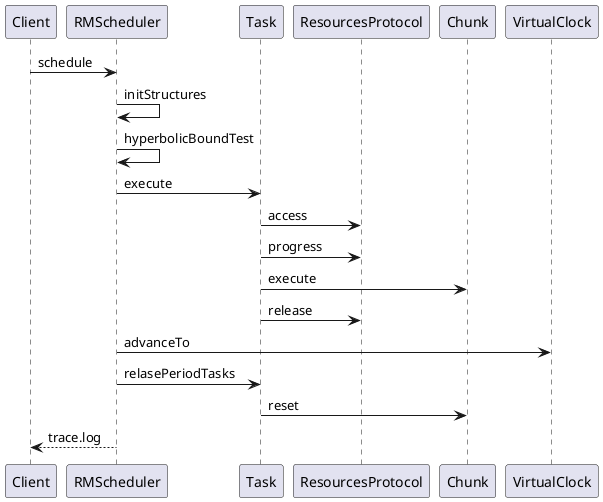 @startuml sequence diagram RM
Client -> RMScheduler : schedule
RMScheduler -> RMScheduler : initStructures
RMScheduler -> RMScheduler : hyperbolicBoundTest
RMScheduler -> Task : execute
Task -> ResourcesProtocol : access
Task -> ResourcesProtocol : progress
Task -> Chunk : execute
Task -> ResourcesProtocol : release
RMScheduler -> VirtualClock : advanceTo
RMScheduler -> Task : relasePeriodTasks
Task -> Chunk : reset
RMScheduler --> Client : trace.log
@enduml